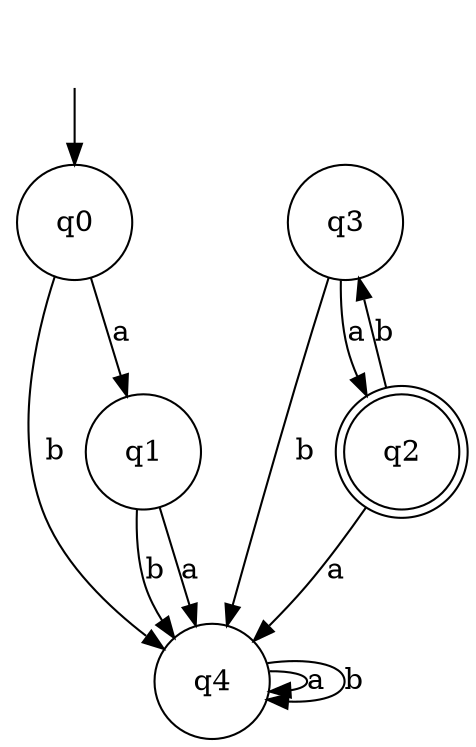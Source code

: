 digraph Automaton {

_nil [style = invis, label=<<TABLE BORDER="0" CELLBORDER="" CELLSPACING="0"><TR><TD>_nil</TD></TR></TABLE>>];

q4 [shape = circle, label=<<TABLE BORDER="0" CELLBORDER="0" CELLSPACING="0"><TR><TD>q4</TD></TR></TABLE>>];

q1 [shape = circle, label=<<TABLE BORDER="0" CELLBORDER="0" CELLSPACING="0"><TR><TD>q1</TD></TR></TABLE>>];

q3 [shape = circle, label=<<TABLE BORDER="0" CELLBORDER="0" CELLSPACING="0"><TR><TD>q3</TD></TR></TABLE>>];

q2 [shape = doublecircle, label=<<TABLE BORDER="0" CELLBORDER="0" CELLSPACING="0"><TR><TD>q2</TD></TR></TABLE>>];

q0 [shape = circle, label=<<TABLE BORDER="0" CELLBORDER="0" CELLSPACING="0"><TR><TD>q0</TD></TR></TABLE>>];

q3->q4 [label="b"];

q4->q4 [label="a"];

q4->q4 [label="b"];

q3->q2 [label="a"];

_nil -> q0 [];

q2->q4 [label="a"];

q0->q1 [label="a"];

q2->q3 [label="b"];

q0->q4 [label="b"];

q1->q4 [label="b"];

q1->q4 [label="a"];

}
